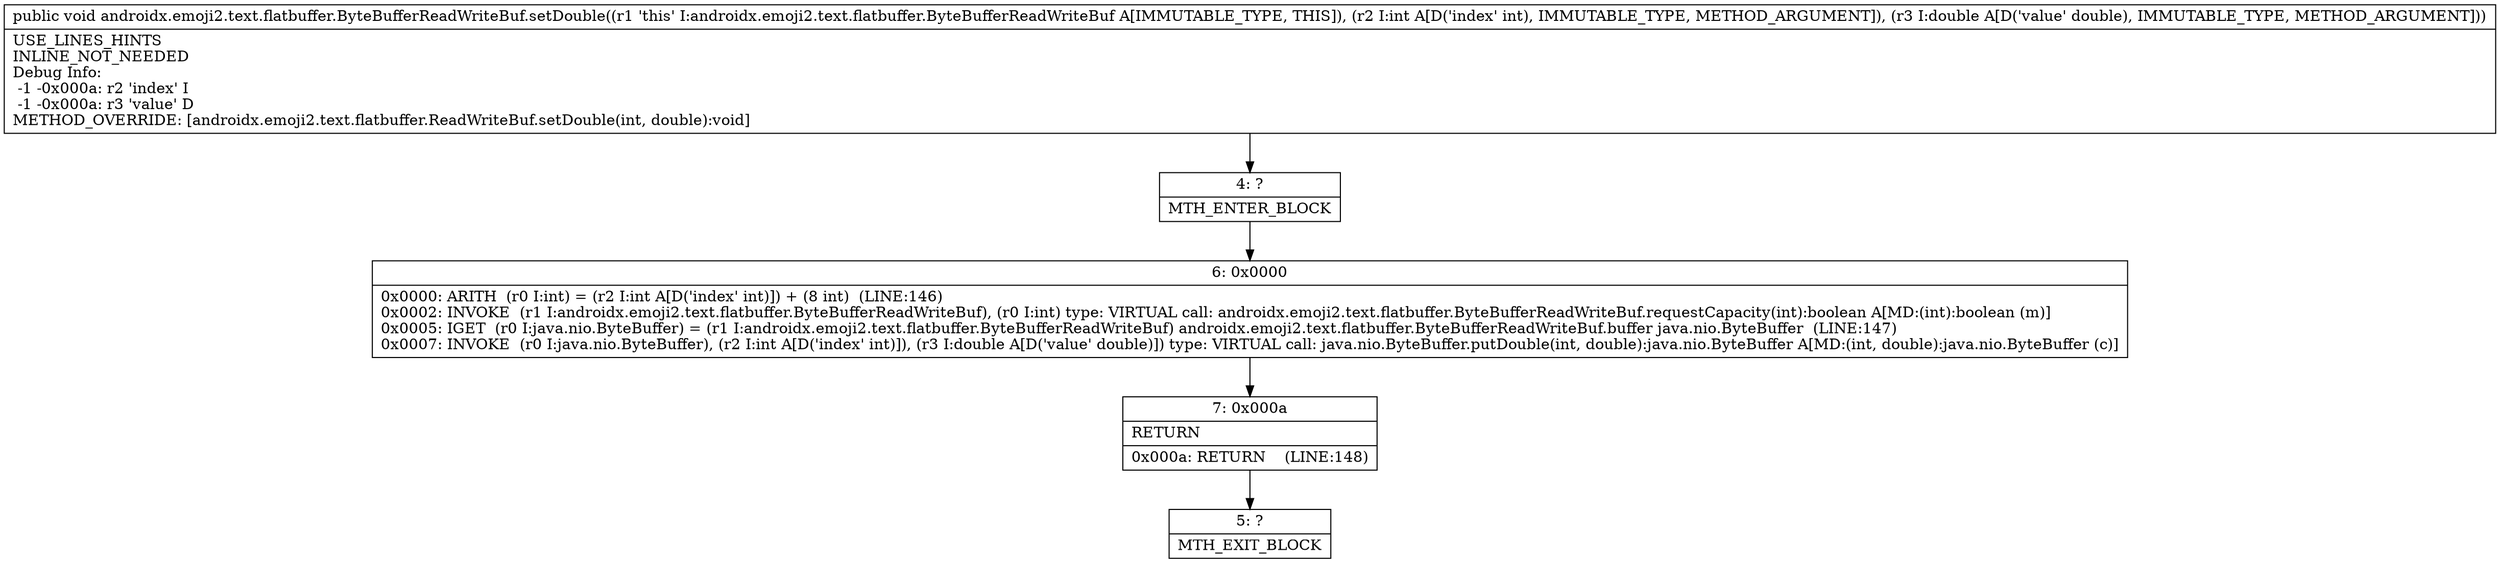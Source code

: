 digraph "CFG forandroidx.emoji2.text.flatbuffer.ByteBufferReadWriteBuf.setDouble(ID)V" {
Node_4 [shape=record,label="{4\:\ ?|MTH_ENTER_BLOCK\l}"];
Node_6 [shape=record,label="{6\:\ 0x0000|0x0000: ARITH  (r0 I:int) = (r2 I:int A[D('index' int)]) + (8 int)  (LINE:146)\l0x0002: INVOKE  (r1 I:androidx.emoji2.text.flatbuffer.ByteBufferReadWriteBuf), (r0 I:int) type: VIRTUAL call: androidx.emoji2.text.flatbuffer.ByteBufferReadWriteBuf.requestCapacity(int):boolean A[MD:(int):boolean (m)]\l0x0005: IGET  (r0 I:java.nio.ByteBuffer) = (r1 I:androidx.emoji2.text.flatbuffer.ByteBufferReadWriteBuf) androidx.emoji2.text.flatbuffer.ByteBufferReadWriteBuf.buffer java.nio.ByteBuffer  (LINE:147)\l0x0007: INVOKE  (r0 I:java.nio.ByteBuffer), (r2 I:int A[D('index' int)]), (r3 I:double A[D('value' double)]) type: VIRTUAL call: java.nio.ByteBuffer.putDouble(int, double):java.nio.ByteBuffer A[MD:(int, double):java.nio.ByteBuffer (c)]\l}"];
Node_7 [shape=record,label="{7\:\ 0x000a|RETURN\l|0x000a: RETURN    (LINE:148)\l}"];
Node_5 [shape=record,label="{5\:\ ?|MTH_EXIT_BLOCK\l}"];
MethodNode[shape=record,label="{public void androidx.emoji2.text.flatbuffer.ByteBufferReadWriteBuf.setDouble((r1 'this' I:androidx.emoji2.text.flatbuffer.ByteBufferReadWriteBuf A[IMMUTABLE_TYPE, THIS]), (r2 I:int A[D('index' int), IMMUTABLE_TYPE, METHOD_ARGUMENT]), (r3 I:double A[D('value' double), IMMUTABLE_TYPE, METHOD_ARGUMENT]))  | USE_LINES_HINTS\lINLINE_NOT_NEEDED\lDebug Info:\l  \-1 \-0x000a: r2 'index' I\l  \-1 \-0x000a: r3 'value' D\lMETHOD_OVERRIDE: [androidx.emoji2.text.flatbuffer.ReadWriteBuf.setDouble(int, double):void]\l}"];
MethodNode -> Node_4;Node_4 -> Node_6;
Node_6 -> Node_7;
Node_7 -> Node_5;
}

